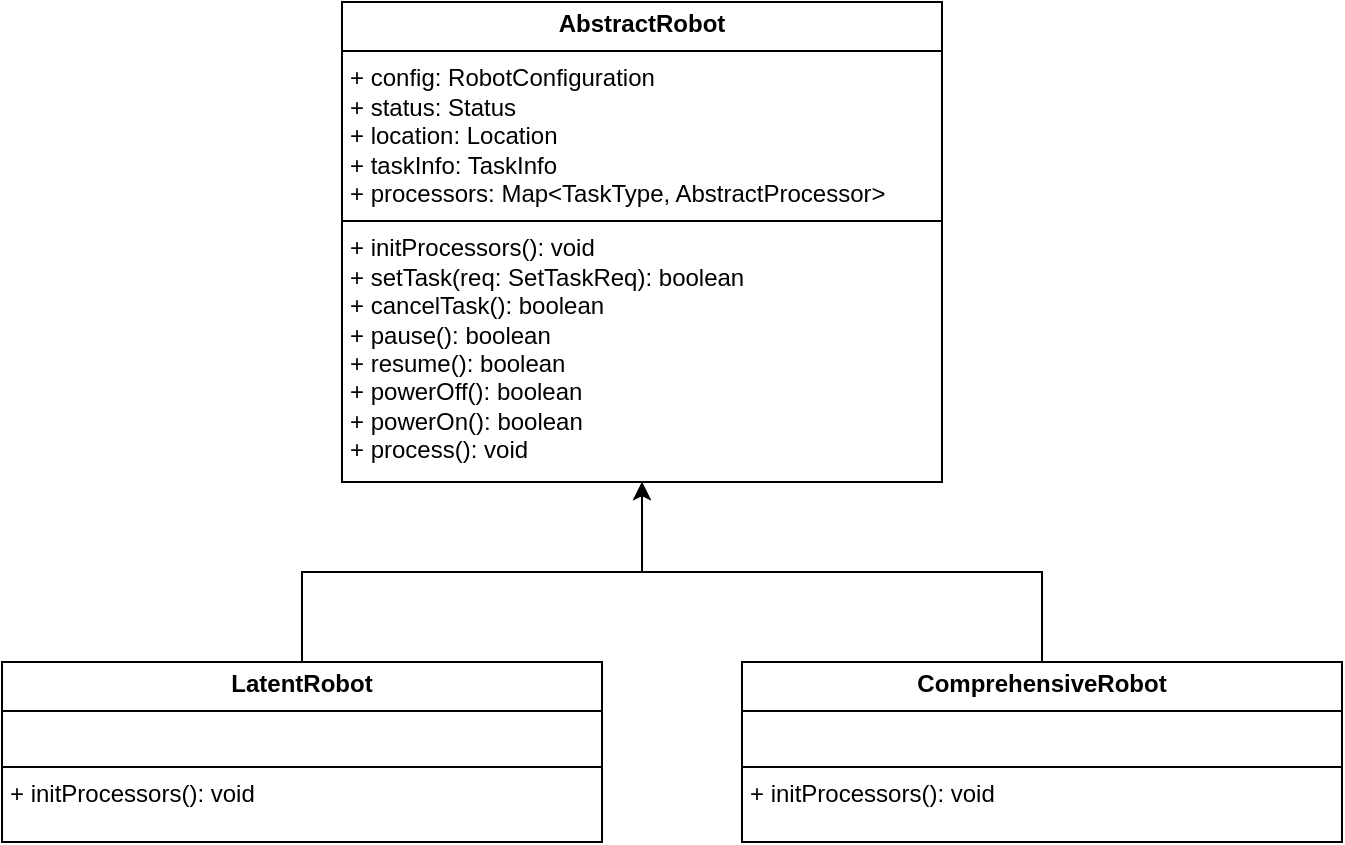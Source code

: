<mxfile version="24.6.4" type="github">
  <diagram name="第 1 页" id="RYQtas_LTFym8r-OwO9x">
    <mxGraphModel dx="1420" dy="724" grid="1" gridSize="10" guides="1" tooltips="1" connect="1" arrows="1" fold="1" page="1" pageScale="1" pageWidth="827" pageHeight="1169" math="0" shadow="0">
      <root>
        <mxCell id="0" />
        <mxCell id="1" parent="0" />
        <mxCell id="aGjImtYOLNDjQvv4oyoI-1" value="&lt;p style=&quot;margin:0px;margin-top:4px;text-align:center;&quot;&gt;&lt;b&gt;AbstractRobot&lt;/b&gt;&lt;/p&gt;&lt;hr size=&quot;1&quot; style=&quot;border-style:solid;&quot;&gt;&lt;p style=&quot;margin:0px;margin-left:4px;&quot;&gt;+ config: RobotConfiguration&lt;/p&gt;&lt;p style=&quot;margin:0px;margin-left:4px;&quot;&gt;+ status: Status&lt;/p&gt;&lt;p style=&quot;margin:0px;margin-left:4px;&quot;&gt;+ location: Location&lt;/p&gt;&lt;p style=&quot;margin:0px;margin-left:4px;&quot;&gt;+ taskInfo: TaskInfo&lt;/p&gt;&lt;p style=&quot;margin:0px;margin-left:4px;&quot;&gt;+ processors: Map&amp;lt;TaskType, AbstractProcessor&amp;gt;&lt;/p&gt;&lt;hr size=&quot;1&quot; style=&quot;border-style:solid;&quot;&gt;&lt;p style=&quot;margin:0px;margin-left:4px;&quot;&gt;+ initProcessors(): void&lt;/p&gt;&lt;p style=&quot;margin:0px;margin-left:4px;&quot;&gt;+ setTask(req: SetTaskReq): boolean&lt;/p&gt;&lt;p style=&quot;margin:0px;margin-left:4px;&quot;&gt;+ cancelTask(): boolean&lt;/p&gt;&lt;p style=&quot;margin:0px;margin-left:4px;&quot;&gt;+ pause(): boolean&lt;/p&gt;&lt;p style=&quot;margin:0px;margin-left:4px;&quot;&gt;+ resume(): boolean&lt;/p&gt;&lt;p style=&quot;margin:0px;margin-left:4px;&quot;&gt;+ powerOff(): boolean&lt;/p&gt;&lt;p style=&quot;margin:0px;margin-left:4px;&quot;&gt;+ powerOn(): boolean&lt;/p&gt;&lt;p style=&quot;margin:0px;margin-left:4px;&quot;&gt;+ process(): void&lt;/p&gt;" style="verticalAlign=top;align=left;overflow=fill;html=1;whiteSpace=wrap;" vertex="1" parent="1">
          <mxGeometry x="190" y="70" width="300" height="240" as="geometry" />
        </mxCell>
        <mxCell id="aGjImtYOLNDjQvv4oyoI-4" style="edgeStyle=orthogonalEdgeStyle;rounded=0;orthogonalLoop=1;jettySize=auto;html=1;exitX=0.5;exitY=0;exitDx=0;exitDy=0;" edge="1" parent="1" source="aGjImtYOLNDjQvv4oyoI-2" target="aGjImtYOLNDjQvv4oyoI-1">
          <mxGeometry relative="1" as="geometry" />
        </mxCell>
        <mxCell id="aGjImtYOLNDjQvv4oyoI-2" value="&lt;p style=&quot;margin:0px;margin-top:4px;text-align:center;&quot;&gt;&lt;b&gt;LatentRobot&lt;/b&gt;&lt;/p&gt;&lt;hr size=&quot;1&quot; style=&quot;border-style:solid;&quot;&gt;&lt;p style=&quot;margin:0px;margin-left:4px;&quot;&gt;&lt;br&gt;&lt;/p&gt;&lt;hr size=&quot;1&quot; style=&quot;border-style:solid;&quot;&gt;&lt;p style=&quot;margin:0px;margin-left:4px;&quot;&gt;+ initProcessors(): void&lt;br&gt;&lt;/p&gt;" style="verticalAlign=top;align=left;overflow=fill;html=1;whiteSpace=wrap;" vertex="1" parent="1">
          <mxGeometry x="20" y="400" width="300" height="90" as="geometry" />
        </mxCell>
        <mxCell id="aGjImtYOLNDjQvv4oyoI-5" style="edgeStyle=orthogonalEdgeStyle;rounded=0;orthogonalLoop=1;jettySize=auto;html=1;" edge="1" parent="1" source="aGjImtYOLNDjQvv4oyoI-3" target="aGjImtYOLNDjQvv4oyoI-1">
          <mxGeometry relative="1" as="geometry" />
        </mxCell>
        <mxCell id="aGjImtYOLNDjQvv4oyoI-3" value="&lt;p style=&quot;margin:0px;margin-top:4px;text-align:center;&quot;&gt;&lt;b&gt;ComprehensiveRobot&lt;/b&gt;&lt;/p&gt;&lt;hr size=&quot;1&quot; style=&quot;border-style:solid;&quot;&gt;&lt;p style=&quot;margin:0px;margin-left:4px;&quot;&gt;&lt;br&gt;&lt;/p&gt;&lt;hr size=&quot;1&quot; style=&quot;border-style:solid;&quot;&gt;&lt;p style=&quot;margin:0px;margin-left:4px;&quot;&gt;+ initProcessors(): void&lt;br&gt;&lt;/p&gt;" style="verticalAlign=top;align=left;overflow=fill;html=1;whiteSpace=wrap;" vertex="1" parent="1">
          <mxGeometry x="390" y="400" width="300" height="90" as="geometry" />
        </mxCell>
      </root>
    </mxGraphModel>
  </diagram>
</mxfile>
